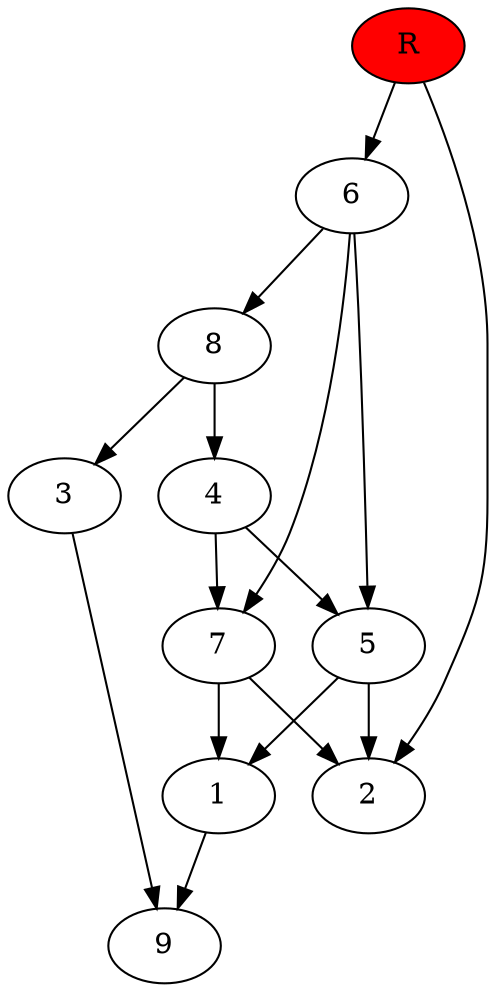 digraph prb30595 {
	1
	2
	3
	4
	5
	6
	7
	8
	R [fillcolor="#ff0000" style=filled]
	1 -> 9
	3 -> 9
	4 -> 5
	4 -> 7
	5 -> 1
	5 -> 2
	6 -> 5
	6 -> 7
	6 -> 8
	7 -> 1
	7 -> 2
	8 -> 3
	8 -> 4
	R -> 2
	R -> 6
}
